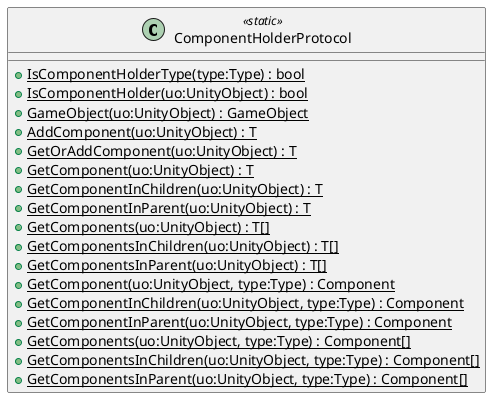 @startuml
class ComponentHolderProtocol <<static>> {
    + {static} IsComponentHolderType(type:Type) : bool
    + {static} IsComponentHolder(uo:UnityObject) : bool
    + {static} GameObject(uo:UnityObject) : GameObject
    + {static} AddComponent(uo:UnityObject) : T
    + {static} GetOrAddComponent(uo:UnityObject) : T
    + {static} GetComponent(uo:UnityObject) : T
    + {static} GetComponentInChildren(uo:UnityObject) : T
    + {static} GetComponentInParent(uo:UnityObject) : T
    + {static} GetComponents(uo:UnityObject) : T[]
    + {static} GetComponentsInChildren(uo:UnityObject) : T[]
    + {static} GetComponentsInParent(uo:UnityObject) : T[]
    + {static} GetComponent(uo:UnityObject, type:Type) : Component
    + {static} GetComponentInChildren(uo:UnityObject, type:Type) : Component
    + {static} GetComponentInParent(uo:UnityObject, type:Type) : Component
    + {static} GetComponents(uo:UnityObject, type:Type) : Component[]
    + {static} GetComponentsInChildren(uo:UnityObject, type:Type) : Component[]
    + {static} GetComponentsInParent(uo:UnityObject, type:Type) : Component[]
}
@enduml
